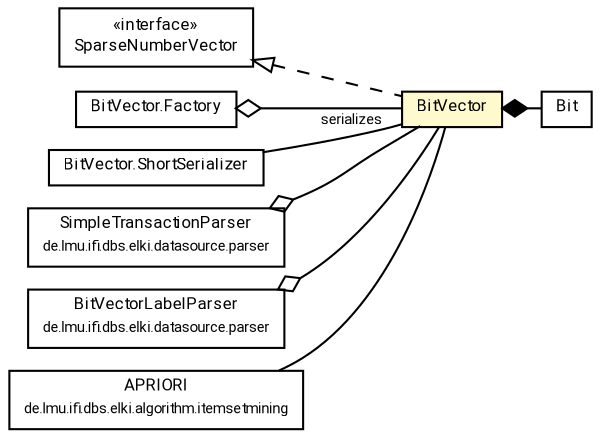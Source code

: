 #!/usr/local/bin/dot
#
# Class diagram 
# Generated by UMLGraph version R5_7_2-60-g0e99a6 (http://www.spinellis.gr/umlgraph/)
#

digraph G {
	graph [fontnames="svg"]
	edge [fontname="Roboto",fontsize=7,labelfontname="Roboto",labelfontsize=7,color="black"];
	node [fontname="Roboto",fontcolor="black",fontsize=8,shape=plaintext,margin=0,width=0,height=0];
	nodesep=0.15;
	ranksep=0.25;
	rankdir=LR;
	// de.lmu.ifi.dbs.elki.data.SparseNumberVector
	c1896470 [label=<<table title="de.lmu.ifi.dbs.elki.data.SparseNumberVector" border="0" cellborder="1" cellspacing="0" cellpadding="2" href="SparseNumberVector.html" target="_parent">
		<tr><td><table border="0" cellspacing="0" cellpadding="1">
		<tr><td align="center" balign="center"> &#171;interface&#187; </td></tr>
		<tr><td align="center" balign="center"> <font face="Roboto">SparseNumberVector</font> </td></tr>
		</table></td></tr>
		</table>>, URL="SparseNumberVector.html"];
	// de.lmu.ifi.dbs.elki.data.BitVector
	c1896553 [label=<<table title="de.lmu.ifi.dbs.elki.data.BitVector" border="0" cellborder="1" cellspacing="0" cellpadding="2" bgcolor="lemonChiffon" href="BitVector.html" target="_parent">
		<tr><td><table border="0" cellspacing="0" cellpadding="1">
		<tr><td align="center" balign="center"> <font face="Roboto">BitVector</font> </td></tr>
		</table></td></tr>
		</table>>, URL="BitVector.html"];
	// de.lmu.ifi.dbs.elki.data.BitVector.Factory
	c1896554 [label=<<table title="de.lmu.ifi.dbs.elki.data.BitVector.Factory" border="0" cellborder="1" cellspacing="0" cellpadding="2" href="BitVector.Factory.html" target="_parent">
		<tr><td><table border="0" cellspacing="0" cellpadding="1">
		<tr><td align="center" balign="center"> <font face="Roboto">BitVector.Factory</font> </td></tr>
		</table></td></tr>
		</table>>, URL="BitVector.Factory.html"];
	// de.lmu.ifi.dbs.elki.data.BitVector.ShortSerializer
	c1896556 [label=<<table title="de.lmu.ifi.dbs.elki.data.BitVector.ShortSerializer" border="0" cellborder="1" cellspacing="0" cellpadding="2" href="BitVector.ShortSerializer.html" target="_parent">
		<tr><td><table border="0" cellspacing="0" cellpadding="1">
		<tr><td align="center" balign="center"> <font face="Roboto">BitVector.ShortSerializer</font> </td></tr>
		</table></td></tr>
		</table>>, URL="BitVector.ShortSerializer.html"];
	// de.lmu.ifi.dbs.elki.data.Bit
	c1896557 [label=<<table title="de.lmu.ifi.dbs.elki.data.Bit" border="0" cellborder="1" cellspacing="0" cellpadding="2" href="Bit.html" target="_parent">
		<tr><td><table border="0" cellspacing="0" cellpadding="1">
		<tr><td align="center" balign="center"> <font face="Roboto">Bit</font> </td></tr>
		</table></td></tr>
		</table>>, URL="Bit.html"];
	// de.lmu.ifi.dbs.elki.datasource.parser.SimpleTransactionParser
	c1898055 [label=<<table title="de.lmu.ifi.dbs.elki.datasource.parser.SimpleTransactionParser" border="0" cellborder="1" cellspacing="0" cellpadding="2" href="../datasource/parser/SimpleTransactionParser.html" target="_parent">
		<tr><td><table border="0" cellspacing="0" cellpadding="1">
		<tr><td align="center" balign="center"> <font face="Roboto">SimpleTransactionParser</font> </td></tr>
		<tr><td align="center" balign="center"> <font face="Roboto" point-size="7.0">de.lmu.ifi.dbs.elki.datasource.parser</font> </td></tr>
		</table></td></tr>
		</table>>, URL="../datasource/parser/SimpleTransactionParser.html"];
	// de.lmu.ifi.dbs.elki.datasource.parser.BitVectorLabelParser
	c1898065 [label=<<table title="de.lmu.ifi.dbs.elki.datasource.parser.BitVectorLabelParser" border="0" cellborder="1" cellspacing="0" cellpadding="2" href="../datasource/parser/BitVectorLabelParser.html" target="_parent">
		<tr><td><table border="0" cellspacing="0" cellpadding="1">
		<tr><td align="center" balign="center"> <font face="Roboto">BitVectorLabelParser</font> </td></tr>
		<tr><td align="center" balign="center"> <font face="Roboto" point-size="7.0">de.lmu.ifi.dbs.elki.datasource.parser</font> </td></tr>
		</table></td></tr>
		</table>>, URL="../datasource/parser/BitVectorLabelParser.html"];
	// de.lmu.ifi.dbs.elki.algorithm.itemsetmining.APRIORI
	c1898096 [label=<<table title="de.lmu.ifi.dbs.elki.algorithm.itemsetmining.APRIORI" border="0" cellborder="1" cellspacing="0" cellpadding="2" href="../algorithm/itemsetmining/APRIORI.html" target="_parent">
		<tr><td><table border="0" cellspacing="0" cellpadding="1">
		<tr><td align="center" balign="center"> <font face="Roboto">APRIORI</font> </td></tr>
		<tr><td align="center" balign="center"> <font face="Roboto" point-size="7.0">de.lmu.ifi.dbs.elki.algorithm.itemsetmining</font> </td></tr>
		</table></td></tr>
		</table>>, URL="../algorithm/itemsetmining/APRIORI.html"];
	// de.lmu.ifi.dbs.elki.data.BitVector implements de.lmu.ifi.dbs.elki.data.SparseNumberVector
	c1896470 -> c1896553 [arrowtail=empty,style=dashed,dir=back,weight=9];
	// de.lmu.ifi.dbs.elki.data.BitVector composed de.lmu.ifi.dbs.elki.data.Bit
	c1896553 -> c1896557 [arrowhead=none,arrowtail=diamond,dir=back,weight=6];
	// de.lmu.ifi.dbs.elki.data.BitVector.Factory has de.lmu.ifi.dbs.elki.data.BitVector
	c1896554 -> c1896553 [arrowhead=none,arrowtail=ediamond,dir=back,weight=4];
	// de.lmu.ifi.dbs.elki.data.BitVector.ShortSerializer assoc de.lmu.ifi.dbs.elki.data.BitVector
	c1896556 -> c1896553 [arrowhead=none,weight=2,label="serializes"];
	// de.lmu.ifi.dbs.elki.datasource.parser.SimpleTransactionParser has de.lmu.ifi.dbs.elki.data.BitVector
	c1898055 -> c1896553 [arrowhead=none,arrowtail=ediamond,dir=back,weight=4];
	// de.lmu.ifi.dbs.elki.datasource.parser.BitVectorLabelParser has de.lmu.ifi.dbs.elki.data.BitVector
	c1898065 -> c1896553 [arrowhead=none,arrowtail=ediamond,dir=back,weight=4];
	// de.lmu.ifi.dbs.elki.algorithm.itemsetmining.APRIORI assoc de.lmu.ifi.dbs.elki.data.BitVector
	c1898096 -> c1896553 [arrowhead=none,weight=2];
}

